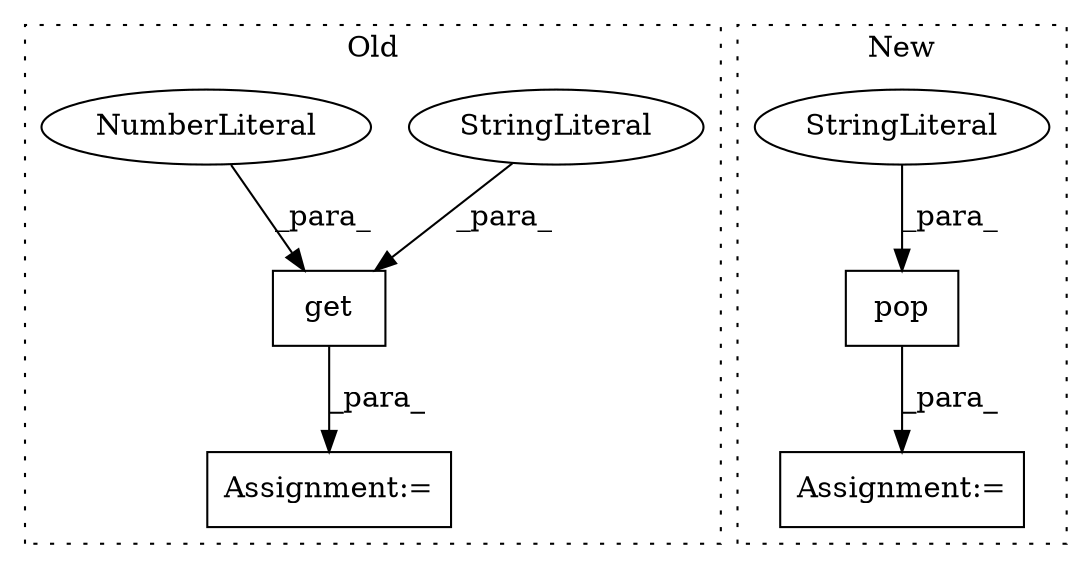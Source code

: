 digraph G {
subgraph cluster0 {
1 [label="get" a="32" s="6347,6373" l="4,1" shape="box"];
3 [label="StringLiteral" a="45" s="6351" l="15" shape="ellipse"];
6 [label="Assignment:=" a="7" s="6334" l="1" shape="box"];
7 [label="NumberLiteral" a="34" s="6367" l="6" shape="ellipse"];
label = "Old";
style="dotted";
}
subgraph cluster1 {
2 [label="pop" a="32" s="6365,6384" l="4,1" shape="box"];
4 [label="StringLiteral" a="45" s="6379" l="5" shape="ellipse"];
5 [label="Assignment:=" a="7" s="6357" l="1" shape="box"];
label = "New";
style="dotted";
}
1 -> 6 [label="_para_"];
2 -> 5 [label="_para_"];
3 -> 1 [label="_para_"];
4 -> 2 [label="_para_"];
7 -> 1 [label="_para_"];
}